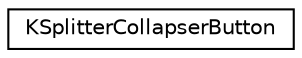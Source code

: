 digraph "Graphical Class Hierarchy"
{
  edge [fontname="Helvetica",fontsize="10",labelfontname="Helvetica",labelfontsize="10"];
  node [fontname="Helvetica",fontsize="10",shape=record];
  rankdir="LR";
  Node0 [label="KSplitterCollapserButton",height=0.2,width=0.4,color="black", fillcolor="white", style="filled",URL="$classKSplitterCollapserButton.html",tooltip="A button which appears on the side of a splitter handle and allows easy collapsing of the widget on t..."];
}
